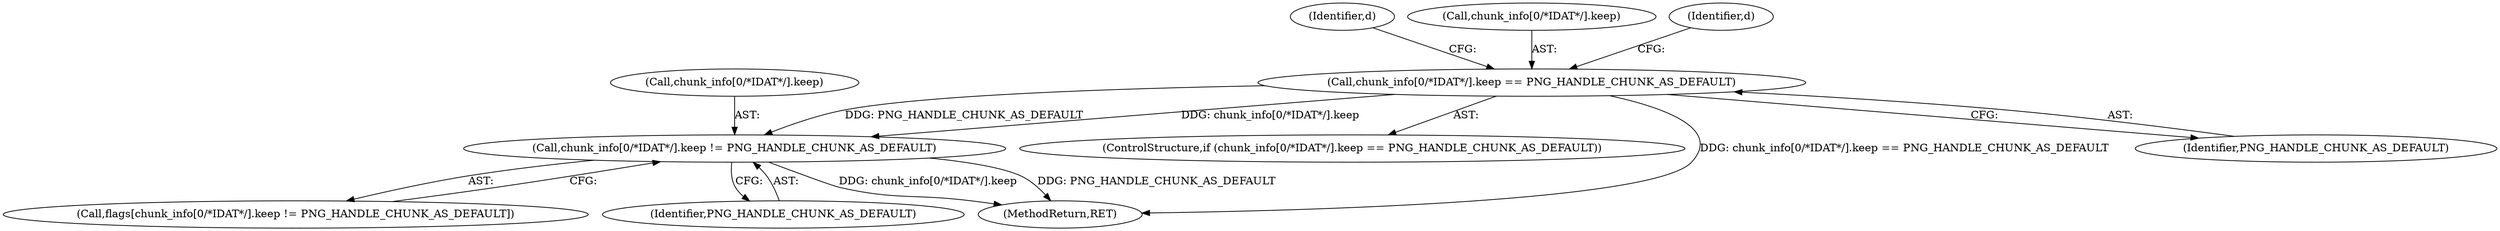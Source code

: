 digraph "0_Android_9d4853418ab2f754c2b63e091c29c5529b8b86ca_32@array" {
"1000491" [label="(Call,chunk_info[0/*IDAT*/].keep == PNG_HANDLE_CHUNK_AS_DEFAULT)"];
"1000615" [label="(Call,chunk_info[0/*IDAT*/].keep != PNG_HANDLE_CHUNK_AS_DEFAULT)"];
"1000490" [label="(ControlStructure,if (chunk_info[0/*IDAT*/].keep == PNG_HANDLE_CHUNK_AS_DEFAULT))"];
"1000648" [label="(MethodReturn,RET)"];
"1000613" [label="(Call,flags[chunk_info[0/*IDAT*/].keep != PNG_HANDLE_CHUNK_AS_DEFAULT])"];
"1000616" [label="(Call,chunk_info[0/*IDAT*/].keep)"];
"1000491" [label="(Call,chunk_info[0/*IDAT*/].keep == PNG_HANDLE_CHUNK_AS_DEFAULT)"];
"1000501" [label="(Identifier,d)"];
"1000615" [label="(Call,chunk_info[0/*IDAT*/].keep != PNG_HANDLE_CHUNK_AS_DEFAULT)"];
"1000492" [label="(Call,chunk_info[0/*IDAT*/].keep)"];
"1000621" [label="(Identifier,PNG_HANDLE_CHUNK_AS_DEFAULT)"];
"1000497" [label="(Identifier,PNG_HANDLE_CHUNK_AS_DEFAULT)"];
"1000588" [label="(Identifier,d)"];
"1000491" -> "1000490"  [label="AST: "];
"1000491" -> "1000497"  [label="CFG: "];
"1000492" -> "1000491"  [label="AST: "];
"1000497" -> "1000491"  [label="AST: "];
"1000501" -> "1000491"  [label="CFG: "];
"1000588" -> "1000491"  [label="CFG: "];
"1000491" -> "1000648"  [label="DDG: chunk_info[0/*IDAT*/].keep == PNG_HANDLE_CHUNK_AS_DEFAULT"];
"1000491" -> "1000615"  [label="DDG: chunk_info[0/*IDAT*/].keep"];
"1000491" -> "1000615"  [label="DDG: PNG_HANDLE_CHUNK_AS_DEFAULT"];
"1000615" -> "1000613"  [label="AST: "];
"1000615" -> "1000621"  [label="CFG: "];
"1000616" -> "1000615"  [label="AST: "];
"1000621" -> "1000615"  [label="AST: "];
"1000613" -> "1000615"  [label="CFG: "];
"1000615" -> "1000648"  [label="DDG: PNG_HANDLE_CHUNK_AS_DEFAULT"];
"1000615" -> "1000648"  [label="DDG: chunk_info[0/*IDAT*/].keep"];
}
